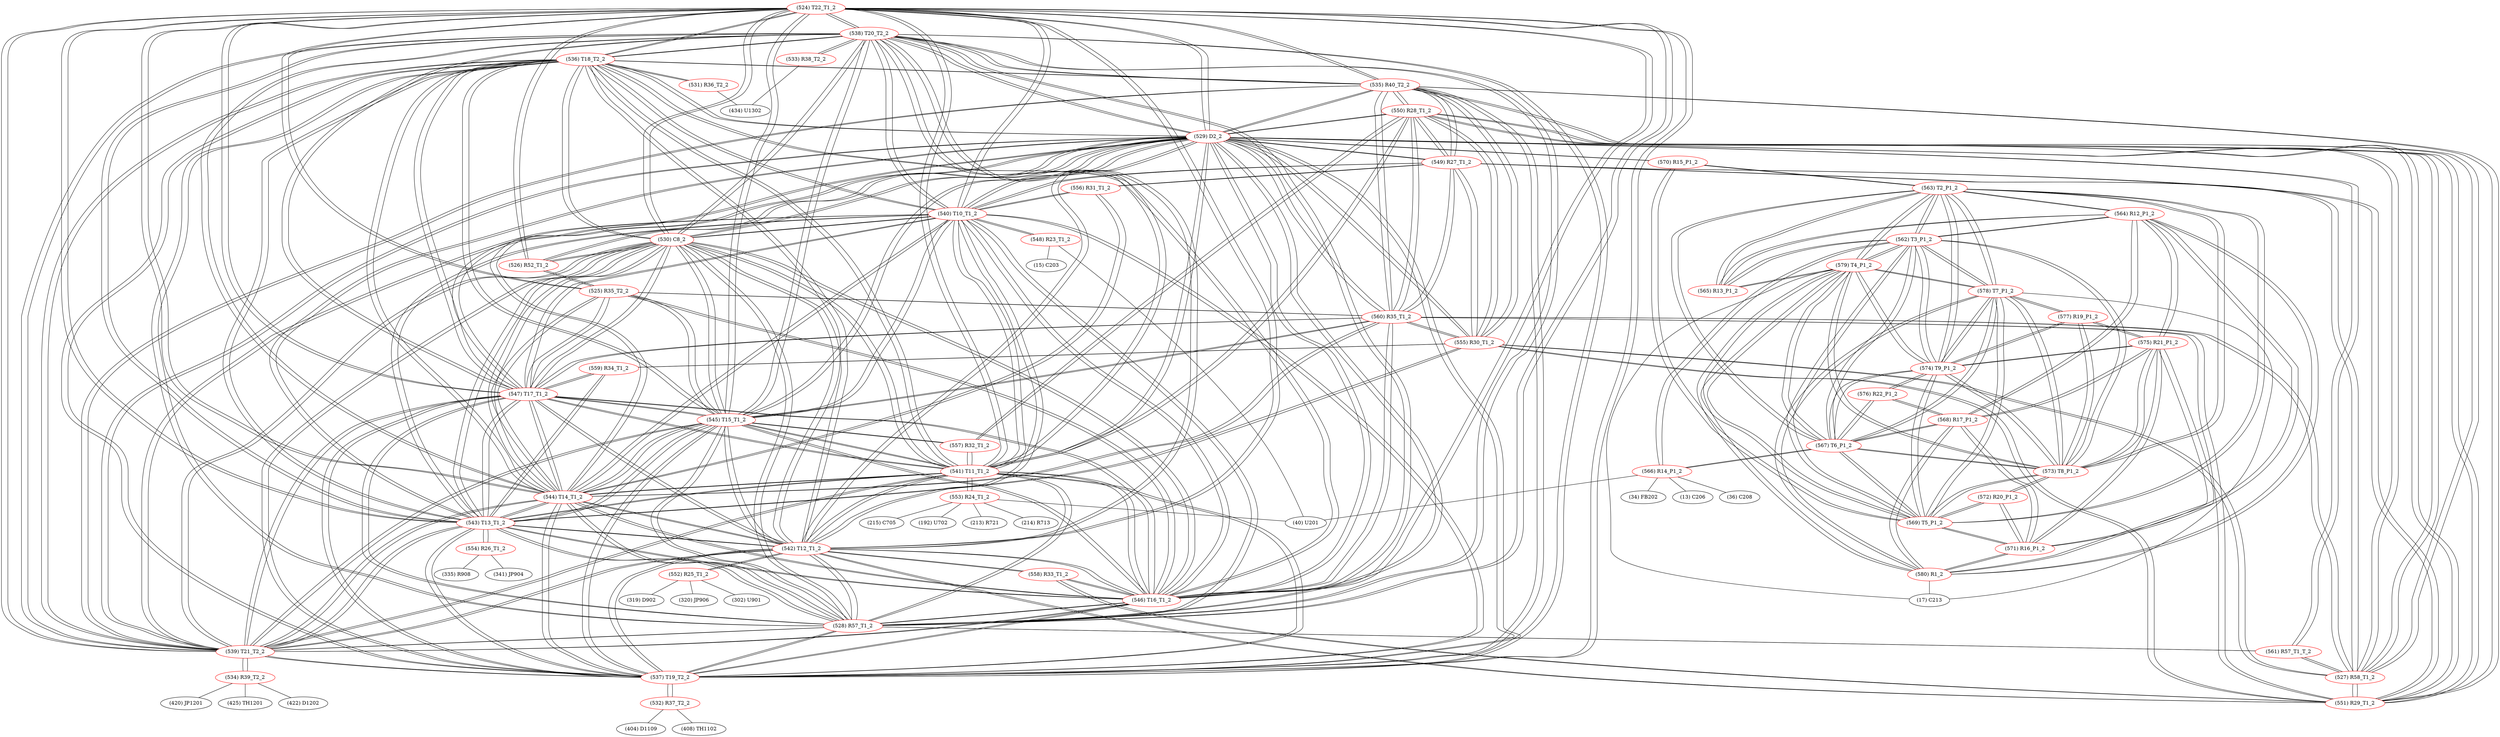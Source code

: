graph {
	524 [label="(524) T22_T1_2" color=red]
	538 [label="(538) T20_T2_2"]
	536 [label="(536) T18_T2_2"]
	537 [label="(537) T19_T2_2"]
	539 [label="(539) T21_T2_2"]
	528 [label="(528) R57_T1_2"]
	529 [label="(529) D2_2"]
	541 [label="(541) T11_T1_2"]
	546 [label="(546) T16_T1_2"]
	547 [label="(547) T17_T1_2"]
	540 [label="(540) T10_T1_2"]
	542 [label="(542) T12_T1_2"]
	543 [label="(543) T13_T1_2"]
	544 [label="(544) T14_T1_2"]
	545 [label="(545) T15_T1_2"]
	530 [label="(530) C8_2"]
	535 [label="(535) R40_T2_2"]
	526 [label="(526) R52_T1_2"]
	525 [label="(525) R35_T2_2"]
	525 [label="(525) R35_T2_2" color=red]
	546 [label="(546) T16_T1_2"]
	545 [label="(545) T15_T1_2"]
	560 [label="(560) R35_T1_2"]
	544 [label="(544) T14_T1_2"]
	547 [label="(547) T17_T1_2"]
	526 [label="(526) R52_T1_2"]
	524 [label="(524) T22_T1_2"]
	526 [label="(526) R52_T1_2" color=red]
	529 [label="(529) D2_2"]
	530 [label="(530) C8_2"]
	525 [label="(525) R35_T2_2"]
	524 [label="(524) T22_T1_2"]
	527 [label="(527) R58_T1_2" color=red]
	561 [label="(561) R57_T1_T_2"]
	529 [label="(529) D2_2"]
	551 [label="(551) R29_T1_2"]
	560 [label="(560) R35_T1_2"]
	535 [label="(535) R40_T2_2"]
	555 [label="(555) R30_T1_2"]
	549 [label="(549) R27_T1_2"]
	550 [label="(550) R28_T1_2"]
	528 [label="(528) R57_T1_2" color=red]
	538 [label="(538) T20_T2_2"]
	536 [label="(536) T18_T2_2"]
	537 [label="(537) T19_T2_2"]
	539 [label="(539) T21_T2_2"]
	524 [label="(524) T22_T1_2"]
	529 [label="(529) D2_2"]
	541 [label="(541) T11_T1_2"]
	546 [label="(546) T16_T1_2"]
	547 [label="(547) T17_T1_2"]
	540 [label="(540) T10_T1_2"]
	542 [label="(542) T12_T1_2"]
	543 [label="(543) T13_T1_2"]
	544 [label="(544) T14_T1_2"]
	545 [label="(545) T15_T1_2"]
	530 [label="(530) C8_2"]
	561 [label="(561) R57_T1_T_2"]
	529 [label="(529) D2_2" color=red]
	538 [label="(538) T20_T2_2"]
	536 [label="(536) T18_T2_2"]
	537 [label="(537) T19_T2_2"]
	539 [label="(539) T21_T2_2"]
	528 [label="(528) R57_T1_2"]
	524 [label="(524) T22_T1_2"]
	541 [label="(541) T11_T1_2"]
	546 [label="(546) T16_T1_2"]
	547 [label="(547) T17_T1_2"]
	540 [label="(540) T10_T1_2"]
	542 [label="(542) T12_T1_2"]
	543 [label="(543) T13_T1_2"]
	544 [label="(544) T14_T1_2"]
	545 [label="(545) T15_T1_2"]
	530 [label="(530) C8_2"]
	526 [label="(526) R52_T1_2"]
	527 [label="(527) R58_T1_2"]
	561 [label="(561) R57_T1_T_2"]
	551 [label="(551) R29_T1_2"]
	560 [label="(560) R35_T1_2"]
	535 [label="(535) R40_T2_2"]
	555 [label="(555) R30_T1_2"]
	549 [label="(549) R27_T1_2"]
	550 [label="(550) R28_T1_2"]
	570 [label="(570) R15_P1_2"]
	530 [label="(530) C8_2" color=red]
	538 [label="(538) T20_T2_2"]
	536 [label="(536) T18_T2_2"]
	537 [label="(537) T19_T2_2"]
	539 [label="(539) T21_T2_2"]
	528 [label="(528) R57_T1_2"]
	524 [label="(524) T22_T1_2"]
	529 [label="(529) D2_2"]
	541 [label="(541) T11_T1_2"]
	546 [label="(546) T16_T1_2"]
	547 [label="(547) T17_T1_2"]
	540 [label="(540) T10_T1_2"]
	542 [label="(542) T12_T1_2"]
	543 [label="(543) T13_T1_2"]
	544 [label="(544) T14_T1_2"]
	545 [label="(545) T15_T1_2"]
	526 [label="(526) R52_T1_2"]
	531 [label="(531) R36_T2_2" color=red]
	434 [label="(434) U1302"]
	536 [label="(536) T18_T2_2"]
	532 [label="(532) R37_T2_2" color=red]
	404 [label="(404) D1109"]
	408 [label="(408) TH1102"]
	537 [label="(537) T19_T2_2"]
	533 [label="(533) R38_T2_2" color=red]
	434 [label="(434) U1302"]
	538 [label="(538) T20_T2_2"]
	534 [label="(534) R39_T2_2" color=red]
	425 [label="(425) TH1201"]
	422 [label="(422) D1202"]
	420 [label="(420) JP1201"]
	539 [label="(539) T21_T2_2"]
	535 [label="(535) R40_T2_2" color=red]
	551 [label="(551) R29_T1_2"]
	560 [label="(560) R35_T1_2"]
	555 [label="(555) R30_T1_2"]
	529 [label="(529) D2_2"]
	527 [label="(527) R58_T1_2"]
	549 [label="(549) R27_T1_2"]
	550 [label="(550) R28_T1_2"]
	524 [label="(524) T22_T1_2"]
	537 [label="(537) T19_T2_2"]
	536 [label="(536) T18_T2_2"]
	539 [label="(539) T21_T2_2"]
	538 [label="(538) T20_T2_2"]
	536 [label="(536) T18_T2_2" color=red]
	538 [label="(538) T20_T2_2"]
	537 [label="(537) T19_T2_2"]
	539 [label="(539) T21_T2_2"]
	528 [label="(528) R57_T1_2"]
	524 [label="(524) T22_T1_2"]
	529 [label="(529) D2_2"]
	541 [label="(541) T11_T1_2"]
	546 [label="(546) T16_T1_2"]
	547 [label="(547) T17_T1_2"]
	540 [label="(540) T10_T1_2"]
	542 [label="(542) T12_T1_2"]
	543 [label="(543) T13_T1_2"]
	544 [label="(544) T14_T1_2"]
	545 [label="(545) T15_T1_2"]
	530 [label="(530) C8_2"]
	535 [label="(535) R40_T2_2"]
	531 [label="(531) R36_T2_2"]
	537 [label="(537) T19_T2_2" color=red]
	538 [label="(538) T20_T2_2"]
	536 [label="(536) T18_T2_2"]
	539 [label="(539) T21_T2_2"]
	528 [label="(528) R57_T1_2"]
	524 [label="(524) T22_T1_2"]
	529 [label="(529) D2_2"]
	541 [label="(541) T11_T1_2"]
	546 [label="(546) T16_T1_2"]
	547 [label="(547) T17_T1_2"]
	540 [label="(540) T10_T1_2"]
	542 [label="(542) T12_T1_2"]
	543 [label="(543) T13_T1_2"]
	544 [label="(544) T14_T1_2"]
	545 [label="(545) T15_T1_2"]
	530 [label="(530) C8_2"]
	535 [label="(535) R40_T2_2"]
	532 [label="(532) R37_T2_2"]
	538 [label="(538) T20_T2_2" color=red]
	536 [label="(536) T18_T2_2"]
	537 [label="(537) T19_T2_2"]
	539 [label="(539) T21_T2_2"]
	528 [label="(528) R57_T1_2"]
	524 [label="(524) T22_T1_2"]
	529 [label="(529) D2_2"]
	541 [label="(541) T11_T1_2"]
	546 [label="(546) T16_T1_2"]
	547 [label="(547) T17_T1_2"]
	540 [label="(540) T10_T1_2"]
	542 [label="(542) T12_T1_2"]
	543 [label="(543) T13_T1_2"]
	544 [label="(544) T14_T1_2"]
	545 [label="(545) T15_T1_2"]
	530 [label="(530) C8_2"]
	535 [label="(535) R40_T2_2"]
	533 [label="(533) R38_T2_2"]
	539 [label="(539) T21_T2_2" color=red]
	538 [label="(538) T20_T2_2"]
	536 [label="(536) T18_T2_2"]
	537 [label="(537) T19_T2_2"]
	528 [label="(528) R57_T1_2"]
	524 [label="(524) T22_T1_2"]
	529 [label="(529) D2_2"]
	541 [label="(541) T11_T1_2"]
	546 [label="(546) T16_T1_2"]
	547 [label="(547) T17_T1_2"]
	540 [label="(540) T10_T1_2"]
	542 [label="(542) T12_T1_2"]
	543 [label="(543) T13_T1_2"]
	544 [label="(544) T14_T1_2"]
	545 [label="(545) T15_T1_2"]
	530 [label="(530) C8_2"]
	535 [label="(535) R40_T2_2"]
	534 [label="(534) R39_T2_2"]
	540 [label="(540) T10_T1_2" color=red]
	538 [label="(538) T20_T2_2"]
	536 [label="(536) T18_T2_2"]
	537 [label="(537) T19_T2_2"]
	539 [label="(539) T21_T2_2"]
	528 [label="(528) R57_T1_2"]
	524 [label="(524) T22_T1_2"]
	529 [label="(529) D2_2"]
	541 [label="(541) T11_T1_2"]
	546 [label="(546) T16_T1_2"]
	547 [label="(547) T17_T1_2"]
	542 [label="(542) T12_T1_2"]
	543 [label="(543) T13_T1_2"]
	544 [label="(544) T14_T1_2"]
	545 [label="(545) T15_T1_2"]
	530 [label="(530) C8_2"]
	548 [label="(548) R23_T1_2"]
	556 [label="(556) R31_T1_2"]
	549 [label="(549) R27_T1_2"]
	541 [label="(541) T11_T1_2" color=red]
	538 [label="(538) T20_T2_2"]
	536 [label="(536) T18_T2_2"]
	537 [label="(537) T19_T2_2"]
	539 [label="(539) T21_T2_2"]
	528 [label="(528) R57_T1_2"]
	524 [label="(524) T22_T1_2"]
	529 [label="(529) D2_2"]
	546 [label="(546) T16_T1_2"]
	547 [label="(547) T17_T1_2"]
	540 [label="(540) T10_T1_2"]
	542 [label="(542) T12_T1_2"]
	543 [label="(543) T13_T1_2"]
	544 [label="(544) T14_T1_2"]
	545 [label="(545) T15_T1_2"]
	530 [label="(530) C8_2"]
	553 [label="(553) R24_T1_2"]
	557 [label="(557) R32_T1_2"]
	550 [label="(550) R28_T1_2"]
	542 [label="(542) T12_T1_2" color=red]
	538 [label="(538) T20_T2_2"]
	536 [label="(536) T18_T2_2"]
	537 [label="(537) T19_T2_2"]
	539 [label="(539) T21_T2_2"]
	528 [label="(528) R57_T1_2"]
	524 [label="(524) T22_T1_2"]
	529 [label="(529) D2_2"]
	541 [label="(541) T11_T1_2"]
	546 [label="(546) T16_T1_2"]
	547 [label="(547) T17_T1_2"]
	540 [label="(540) T10_T1_2"]
	543 [label="(543) T13_T1_2"]
	544 [label="(544) T14_T1_2"]
	545 [label="(545) T15_T1_2"]
	530 [label="(530) C8_2"]
	558 [label="(558) R33_T1_2"]
	551 [label="(551) R29_T1_2"]
	552 [label="(552) R25_T1_2"]
	543 [label="(543) T13_T1_2" color=red]
	538 [label="(538) T20_T2_2"]
	536 [label="(536) T18_T2_2"]
	537 [label="(537) T19_T2_2"]
	539 [label="(539) T21_T2_2"]
	528 [label="(528) R57_T1_2"]
	524 [label="(524) T22_T1_2"]
	529 [label="(529) D2_2"]
	541 [label="(541) T11_T1_2"]
	546 [label="(546) T16_T1_2"]
	547 [label="(547) T17_T1_2"]
	540 [label="(540) T10_T1_2"]
	542 [label="(542) T12_T1_2"]
	544 [label="(544) T14_T1_2"]
	545 [label="(545) T15_T1_2"]
	530 [label="(530) C8_2"]
	555 [label="(555) R30_T1_2"]
	559 [label="(559) R34_T1_2"]
	554 [label="(554) R26_T1_2"]
	544 [label="(544) T14_T1_2" color=red]
	538 [label="(538) T20_T2_2"]
	536 [label="(536) T18_T2_2"]
	537 [label="(537) T19_T2_2"]
	539 [label="(539) T21_T2_2"]
	528 [label="(528) R57_T1_2"]
	524 [label="(524) T22_T1_2"]
	529 [label="(529) D2_2"]
	541 [label="(541) T11_T1_2"]
	546 [label="(546) T16_T1_2"]
	547 [label="(547) T17_T1_2"]
	540 [label="(540) T10_T1_2"]
	542 [label="(542) T12_T1_2"]
	543 [label="(543) T13_T1_2"]
	545 [label="(545) T15_T1_2"]
	530 [label="(530) C8_2"]
	560 [label="(560) R35_T1_2"]
	525 [label="(525) R35_T2_2"]
	556 [label="(556) R31_T1_2"]
	545 [label="(545) T15_T1_2" color=red]
	538 [label="(538) T20_T2_2"]
	536 [label="(536) T18_T2_2"]
	537 [label="(537) T19_T2_2"]
	539 [label="(539) T21_T2_2"]
	528 [label="(528) R57_T1_2"]
	524 [label="(524) T22_T1_2"]
	529 [label="(529) D2_2"]
	541 [label="(541) T11_T1_2"]
	546 [label="(546) T16_T1_2"]
	547 [label="(547) T17_T1_2"]
	540 [label="(540) T10_T1_2"]
	542 [label="(542) T12_T1_2"]
	543 [label="(543) T13_T1_2"]
	544 [label="(544) T14_T1_2"]
	530 [label="(530) C8_2"]
	560 [label="(560) R35_T1_2"]
	525 [label="(525) R35_T2_2"]
	557 [label="(557) R32_T1_2"]
	546 [label="(546) T16_T1_2" color=red]
	538 [label="(538) T20_T2_2"]
	536 [label="(536) T18_T2_2"]
	537 [label="(537) T19_T2_2"]
	539 [label="(539) T21_T2_2"]
	528 [label="(528) R57_T1_2"]
	524 [label="(524) T22_T1_2"]
	529 [label="(529) D2_2"]
	541 [label="(541) T11_T1_2"]
	547 [label="(547) T17_T1_2"]
	540 [label="(540) T10_T1_2"]
	542 [label="(542) T12_T1_2"]
	543 [label="(543) T13_T1_2"]
	544 [label="(544) T14_T1_2"]
	545 [label="(545) T15_T1_2"]
	530 [label="(530) C8_2"]
	560 [label="(560) R35_T1_2"]
	525 [label="(525) R35_T2_2"]
	558 [label="(558) R33_T1_2"]
	547 [label="(547) T17_T1_2" color=red]
	538 [label="(538) T20_T2_2"]
	536 [label="(536) T18_T2_2"]
	537 [label="(537) T19_T2_2"]
	539 [label="(539) T21_T2_2"]
	528 [label="(528) R57_T1_2"]
	524 [label="(524) T22_T1_2"]
	529 [label="(529) D2_2"]
	541 [label="(541) T11_T1_2"]
	546 [label="(546) T16_T1_2"]
	540 [label="(540) T10_T1_2"]
	542 [label="(542) T12_T1_2"]
	543 [label="(543) T13_T1_2"]
	544 [label="(544) T14_T1_2"]
	545 [label="(545) T15_T1_2"]
	530 [label="(530) C8_2"]
	560 [label="(560) R35_T1_2"]
	525 [label="(525) R35_T2_2"]
	559 [label="(559) R34_T1_2"]
	548 [label="(548) R23_T1_2" color=red]
	15 [label="(15) C203"]
	40 [label="(40) U201"]
	540 [label="(540) T10_T1_2"]
	549 [label="(549) R27_T1_2" color=red]
	551 [label="(551) R29_T1_2"]
	560 [label="(560) R35_T1_2"]
	535 [label="(535) R40_T2_2"]
	555 [label="(555) R30_T1_2"]
	529 [label="(529) D2_2"]
	527 [label="(527) R58_T1_2"]
	550 [label="(550) R28_T1_2"]
	540 [label="(540) T10_T1_2"]
	556 [label="(556) R31_T1_2"]
	550 [label="(550) R28_T1_2" color=red]
	551 [label="(551) R29_T1_2"]
	560 [label="(560) R35_T1_2"]
	535 [label="(535) R40_T2_2"]
	555 [label="(555) R30_T1_2"]
	529 [label="(529) D2_2"]
	527 [label="(527) R58_T1_2"]
	549 [label="(549) R27_T1_2"]
	557 [label="(557) R32_T1_2"]
	541 [label="(541) T11_T1_2"]
	551 [label="(551) R29_T1_2" color=red]
	560 [label="(560) R35_T1_2"]
	535 [label="(535) R40_T2_2"]
	555 [label="(555) R30_T1_2"]
	529 [label="(529) D2_2"]
	527 [label="(527) R58_T1_2"]
	549 [label="(549) R27_T1_2"]
	550 [label="(550) R28_T1_2"]
	558 [label="(558) R33_T1_2"]
	542 [label="(542) T12_T1_2"]
	552 [label="(552) R25_T1_2" color=red]
	302 [label="(302) U901"]
	319 [label="(319) D902"]
	320 [label="(320) JP906"]
	542 [label="(542) T12_T1_2"]
	553 [label="(553) R24_T1_2" color=red]
	214 [label="(214) R713"]
	215 [label="(215) C705"]
	192 [label="(192) U702"]
	213 [label="(213) R721"]
	40 [label="(40) U201"]
	541 [label="(541) T11_T1_2"]
	554 [label="(554) R26_T1_2" color=red]
	335 [label="(335) R908"]
	341 [label="(341) JP904"]
	543 [label="(543) T13_T1_2"]
	555 [label="(555) R30_T1_2" color=red]
	551 [label="(551) R29_T1_2"]
	560 [label="(560) R35_T1_2"]
	535 [label="(535) R40_T2_2"]
	529 [label="(529) D2_2"]
	527 [label="(527) R58_T1_2"]
	549 [label="(549) R27_T1_2"]
	550 [label="(550) R28_T1_2"]
	559 [label="(559) R34_T1_2"]
	543 [label="(543) T13_T1_2"]
	556 [label="(556) R31_T1_2" color=red]
	540 [label="(540) T10_T1_2"]
	549 [label="(549) R27_T1_2"]
	544 [label="(544) T14_T1_2"]
	557 [label="(557) R32_T1_2" color=red]
	545 [label="(545) T15_T1_2"]
	550 [label="(550) R28_T1_2"]
	541 [label="(541) T11_T1_2"]
	558 [label="(558) R33_T1_2" color=red]
	546 [label="(546) T16_T1_2"]
	551 [label="(551) R29_T1_2"]
	542 [label="(542) T12_T1_2"]
	559 [label="(559) R34_T1_2" color=red]
	547 [label="(547) T17_T1_2"]
	555 [label="(555) R30_T1_2"]
	543 [label="(543) T13_T1_2"]
	560 [label="(560) R35_T1_2" color=red]
	551 [label="(551) R29_T1_2"]
	535 [label="(535) R40_T2_2"]
	555 [label="(555) R30_T1_2"]
	529 [label="(529) D2_2"]
	527 [label="(527) R58_T1_2"]
	549 [label="(549) R27_T1_2"]
	550 [label="(550) R28_T1_2"]
	546 [label="(546) T16_T1_2"]
	545 [label="(545) T15_T1_2"]
	544 [label="(544) T14_T1_2"]
	547 [label="(547) T17_T1_2"]
	525 [label="(525) R35_T2_2"]
	561 [label="(561) R57_T1_T_2" color=red]
	527 [label="(527) R58_T1_2"]
	529 [label="(529) D2_2"]
	528 [label="(528) R57_T1_2"]
	562 [label="(562) T3_P1_2" color=red]
	579 [label="(579) T4_P1_2"]
	578 [label="(578) T7_P1_2"]
	569 [label="(569) T5_P1_2"]
	574 [label="(574) T9_P1_2"]
	573 [label="(573) T8_P1_2"]
	567 [label="(567) T6_P1_2"]
	563 [label="(563) T2_P1_2"]
	566 [label="(566) R14_P1_2"]
	565 [label="(565) R13_P1_2"]
	564 [label="(564) R12_P1_2"]
	563 [label="(563) T2_P1_2" color=red]
	562 [label="(562) T3_P1_2"]
	579 [label="(579) T4_P1_2"]
	578 [label="(578) T7_P1_2"]
	569 [label="(569) T5_P1_2"]
	574 [label="(574) T9_P1_2"]
	573 [label="(573) T8_P1_2"]
	567 [label="(567) T6_P1_2"]
	565 [label="(565) R13_P1_2"]
	564 [label="(564) R12_P1_2"]
	570 [label="(570) R15_P1_2"]
	564 [label="(564) R12_P1_2" color=red]
	575 [label="(575) R21_P1_2"]
	571 [label="(571) R16_P1_2"]
	568 [label="(568) R17_P1_2"]
	580 [label="(580) R1_2"]
	565 [label="(565) R13_P1_2"]
	562 [label="(562) T3_P1_2"]
	563 [label="(563) T2_P1_2"]
	565 [label="(565) R13_P1_2" color=red]
	579 [label="(579) T4_P1_2"]
	562 [label="(562) T3_P1_2"]
	564 [label="(564) R12_P1_2"]
	563 [label="(563) T2_P1_2"]
	566 [label="(566) R14_P1_2" color=red]
	34 [label="(34) FB202"]
	13 [label="(13) C206"]
	40 [label="(40) U201"]
	36 [label="(36) C208"]
	562 [label="(562) T3_P1_2"]
	567 [label="(567) T6_P1_2"]
	567 [label="(567) T6_P1_2" color=red]
	562 [label="(562) T3_P1_2"]
	579 [label="(579) T4_P1_2"]
	578 [label="(578) T7_P1_2"]
	569 [label="(569) T5_P1_2"]
	574 [label="(574) T9_P1_2"]
	573 [label="(573) T8_P1_2"]
	563 [label="(563) T2_P1_2"]
	566 [label="(566) R14_P1_2"]
	576 [label="(576) R22_P1_2"]
	568 [label="(568) R17_P1_2"]
	568 [label="(568) R17_P1_2" color=red]
	575 [label="(575) R21_P1_2"]
	571 [label="(571) R16_P1_2"]
	564 [label="(564) R12_P1_2"]
	580 [label="(580) R1_2"]
	576 [label="(576) R22_P1_2"]
	567 [label="(567) T6_P1_2"]
	569 [label="(569) T5_P1_2" color=red]
	562 [label="(562) T3_P1_2"]
	579 [label="(579) T4_P1_2"]
	578 [label="(578) T7_P1_2"]
	574 [label="(574) T9_P1_2"]
	573 [label="(573) T8_P1_2"]
	567 [label="(567) T6_P1_2"]
	563 [label="(563) T2_P1_2"]
	570 [label="(570) R15_P1_2"]
	571 [label="(571) R16_P1_2"]
	572 [label="(572) R20_P1_2"]
	570 [label="(570) R15_P1_2" color=red]
	529 [label="(529) D2_2"]
	563 [label="(563) T2_P1_2"]
	569 [label="(569) T5_P1_2"]
	571 [label="(571) R16_P1_2" color=red]
	575 [label="(575) R21_P1_2"]
	564 [label="(564) R12_P1_2"]
	568 [label="(568) R17_P1_2"]
	580 [label="(580) R1_2"]
	569 [label="(569) T5_P1_2"]
	572 [label="(572) R20_P1_2"]
	572 [label="(572) R20_P1_2" color=red]
	573 [label="(573) T8_P1_2"]
	571 [label="(571) R16_P1_2"]
	569 [label="(569) T5_P1_2"]
	573 [label="(573) T8_P1_2" color=red]
	562 [label="(562) T3_P1_2"]
	579 [label="(579) T4_P1_2"]
	578 [label="(578) T7_P1_2"]
	569 [label="(569) T5_P1_2"]
	574 [label="(574) T9_P1_2"]
	567 [label="(567) T6_P1_2"]
	563 [label="(563) T2_P1_2"]
	575 [label="(575) R21_P1_2"]
	577 [label="(577) R19_P1_2"]
	572 [label="(572) R20_P1_2"]
	574 [label="(574) T9_P1_2" color=red]
	576 [label="(576) R22_P1_2"]
	562 [label="(562) T3_P1_2"]
	579 [label="(579) T4_P1_2"]
	578 [label="(578) T7_P1_2"]
	569 [label="(569) T5_P1_2"]
	573 [label="(573) T8_P1_2"]
	567 [label="(567) T6_P1_2"]
	563 [label="(563) T2_P1_2"]
	575 [label="(575) R21_P1_2"]
	577 [label="(577) R19_P1_2"]
	575 [label="(575) R21_P1_2" color=red]
	571 [label="(571) R16_P1_2"]
	564 [label="(564) R12_P1_2"]
	568 [label="(568) R17_P1_2"]
	580 [label="(580) R1_2"]
	574 [label="(574) T9_P1_2"]
	573 [label="(573) T8_P1_2"]
	577 [label="(577) R19_P1_2"]
	576 [label="(576) R22_P1_2" color=red]
	574 [label="(574) T9_P1_2"]
	567 [label="(567) T6_P1_2"]
	568 [label="(568) R17_P1_2"]
	577 [label="(577) R19_P1_2" color=red]
	574 [label="(574) T9_P1_2"]
	575 [label="(575) R21_P1_2"]
	573 [label="(573) T8_P1_2"]
	578 [label="(578) T7_P1_2"]
	578 [label="(578) T7_P1_2" color=red]
	562 [label="(562) T3_P1_2"]
	579 [label="(579) T4_P1_2"]
	569 [label="(569) T5_P1_2"]
	574 [label="(574) T9_P1_2"]
	573 [label="(573) T8_P1_2"]
	567 [label="(567) T6_P1_2"]
	563 [label="(563) T2_P1_2"]
	580 [label="(580) R1_2"]
	17 [label="(17) C213"]
	577 [label="(577) R19_P1_2"]
	579 [label="(579) T4_P1_2" color=red]
	562 [label="(562) T3_P1_2"]
	578 [label="(578) T7_P1_2"]
	569 [label="(569) T5_P1_2"]
	574 [label="(574) T9_P1_2"]
	573 [label="(573) T8_P1_2"]
	567 [label="(567) T6_P1_2"]
	563 [label="(563) T2_P1_2"]
	565 [label="(565) R13_P1_2"]
	580 [label="(580) R1_2"]
	17 [label="(17) C213"]
	580 [label="(580) R1_2" color=red]
	579 [label="(579) T4_P1_2"]
	578 [label="(578) T7_P1_2"]
	17 [label="(17) C213"]
	575 [label="(575) R21_P1_2"]
	571 [label="(571) R16_P1_2"]
	564 [label="(564) R12_P1_2"]
	568 [label="(568) R17_P1_2"]
	524 -- 538
	524 -- 536
	524 -- 537
	524 -- 539
	524 -- 528
	524 -- 529
	524 -- 541
	524 -- 546
	524 -- 547
	524 -- 540
	524 -- 542
	524 -- 543
	524 -- 544
	524 -- 545
	524 -- 530
	524 -- 535
	524 -- 526
	524 -- 525
	525 -- 546
	525 -- 545
	525 -- 560
	525 -- 544
	525 -- 547
	525 -- 526
	525 -- 524
	526 -- 529
	526 -- 530
	526 -- 525
	526 -- 524
	527 -- 561
	527 -- 529
	527 -- 551
	527 -- 560
	527 -- 535
	527 -- 555
	527 -- 549
	527 -- 550
	528 -- 538
	528 -- 536
	528 -- 537
	528 -- 539
	528 -- 524
	528 -- 529
	528 -- 541
	528 -- 546
	528 -- 547
	528 -- 540
	528 -- 542
	528 -- 543
	528 -- 544
	528 -- 545
	528 -- 530
	528 -- 561
	529 -- 538
	529 -- 536
	529 -- 537
	529 -- 539
	529 -- 528
	529 -- 524
	529 -- 541
	529 -- 546
	529 -- 547
	529 -- 540
	529 -- 542
	529 -- 543
	529 -- 544
	529 -- 545
	529 -- 530
	529 -- 526
	529 -- 527
	529 -- 561
	529 -- 551
	529 -- 560
	529 -- 535
	529 -- 555
	529 -- 549
	529 -- 550
	529 -- 570
	530 -- 538
	530 -- 536
	530 -- 537
	530 -- 539
	530 -- 528
	530 -- 524
	530 -- 529
	530 -- 541
	530 -- 546
	530 -- 547
	530 -- 540
	530 -- 542
	530 -- 543
	530 -- 544
	530 -- 545
	530 -- 526
	531 -- 434
	531 -- 536
	532 -- 404
	532 -- 408
	532 -- 537
	533 -- 434
	533 -- 538
	534 -- 425
	534 -- 422
	534 -- 420
	534 -- 539
	535 -- 551
	535 -- 560
	535 -- 555
	535 -- 529
	535 -- 527
	535 -- 549
	535 -- 550
	535 -- 524
	535 -- 537
	535 -- 536
	535 -- 539
	535 -- 538
	536 -- 538
	536 -- 537
	536 -- 539
	536 -- 528
	536 -- 524
	536 -- 529
	536 -- 541
	536 -- 546
	536 -- 547
	536 -- 540
	536 -- 542
	536 -- 543
	536 -- 544
	536 -- 545
	536 -- 530
	536 -- 535
	536 -- 531
	537 -- 538
	537 -- 536
	537 -- 539
	537 -- 528
	537 -- 524
	537 -- 529
	537 -- 541
	537 -- 546
	537 -- 547
	537 -- 540
	537 -- 542
	537 -- 543
	537 -- 544
	537 -- 545
	537 -- 530
	537 -- 535
	537 -- 532
	538 -- 536
	538 -- 537
	538 -- 539
	538 -- 528
	538 -- 524
	538 -- 529
	538 -- 541
	538 -- 546
	538 -- 547
	538 -- 540
	538 -- 542
	538 -- 543
	538 -- 544
	538 -- 545
	538 -- 530
	538 -- 535
	538 -- 533
	539 -- 538
	539 -- 536
	539 -- 537
	539 -- 528
	539 -- 524
	539 -- 529
	539 -- 541
	539 -- 546
	539 -- 547
	539 -- 540
	539 -- 542
	539 -- 543
	539 -- 544
	539 -- 545
	539 -- 530
	539 -- 535
	539 -- 534
	540 -- 538
	540 -- 536
	540 -- 537
	540 -- 539
	540 -- 528
	540 -- 524
	540 -- 529
	540 -- 541
	540 -- 546
	540 -- 547
	540 -- 542
	540 -- 543
	540 -- 544
	540 -- 545
	540 -- 530
	540 -- 548
	540 -- 556
	540 -- 549
	541 -- 538
	541 -- 536
	541 -- 537
	541 -- 539
	541 -- 528
	541 -- 524
	541 -- 529
	541 -- 546
	541 -- 547
	541 -- 540
	541 -- 542
	541 -- 543
	541 -- 544
	541 -- 545
	541 -- 530
	541 -- 553
	541 -- 557
	541 -- 550
	542 -- 538
	542 -- 536
	542 -- 537
	542 -- 539
	542 -- 528
	542 -- 524
	542 -- 529
	542 -- 541
	542 -- 546
	542 -- 547
	542 -- 540
	542 -- 543
	542 -- 544
	542 -- 545
	542 -- 530
	542 -- 558
	542 -- 551
	542 -- 552
	543 -- 538
	543 -- 536
	543 -- 537
	543 -- 539
	543 -- 528
	543 -- 524
	543 -- 529
	543 -- 541
	543 -- 546
	543 -- 547
	543 -- 540
	543 -- 542
	543 -- 544
	543 -- 545
	543 -- 530
	543 -- 555
	543 -- 559
	543 -- 554
	544 -- 538
	544 -- 536
	544 -- 537
	544 -- 539
	544 -- 528
	544 -- 524
	544 -- 529
	544 -- 541
	544 -- 546
	544 -- 547
	544 -- 540
	544 -- 542
	544 -- 543
	544 -- 545
	544 -- 530
	544 -- 560
	544 -- 525
	544 -- 556
	545 -- 538
	545 -- 536
	545 -- 537
	545 -- 539
	545 -- 528
	545 -- 524
	545 -- 529
	545 -- 541
	545 -- 546
	545 -- 547
	545 -- 540
	545 -- 542
	545 -- 543
	545 -- 544
	545 -- 530
	545 -- 560
	545 -- 525
	545 -- 557
	546 -- 538
	546 -- 536
	546 -- 537
	546 -- 539
	546 -- 528
	546 -- 524
	546 -- 529
	546 -- 541
	546 -- 547
	546 -- 540
	546 -- 542
	546 -- 543
	546 -- 544
	546 -- 545
	546 -- 530
	546 -- 560
	546 -- 525
	546 -- 558
	547 -- 538
	547 -- 536
	547 -- 537
	547 -- 539
	547 -- 528
	547 -- 524
	547 -- 529
	547 -- 541
	547 -- 546
	547 -- 540
	547 -- 542
	547 -- 543
	547 -- 544
	547 -- 545
	547 -- 530
	547 -- 560
	547 -- 525
	547 -- 559
	548 -- 15
	548 -- 40
	548 -- 540
	549 -- 551
	549 -- 560
	549 -- 535
	549 -- 555
	549 -- 529
	549 -- 527
	549 -- 550
	549 -- 540
	549 -- 556
	550 -- 551
	550 -- 560
	550 -- 535
	550 -- 555
	550 -- 529
	550 -- 527
	550 -- 549
	550 -- 557
	550 -- 541
	551 -- 560
	551 -- 535
	551 -- 555
	551 -- 529
	551 -- 527
	551 -- 549
	551 -- 550
	551 -- 558
	551 -- 542
	552 -- 302
	552 -- 319
	552 -- 320
	552 -- 542
	553 -- 214
	553 -- 215
	553 -- 192
	553 -- 213
	553 -- 40
	553 -- 541
	554 -- 335
	554 -- 341
	554 -- 543
	555 -- 551
	555 -- 560
	555 -- 535
	555 -- 529
	555 -- 527
	555 -- 549
	555 -- 550
	555 -- 559
	555 -- 543
	556 -- 540
	556 -- 549
	556 -- 544
	557 -- 545
	557 -- 550
	557 -- 541
	558 -- 546
	558 -- 551
	558 -- 542
	559 -- 547
	559 -- 555
	559 -- 543
	560 -- 551
	560 -- 535
	560 -- 555
	560 -- 529
	560 -- 527
	560 -- 549
	560 -- 550
	560 -- 546
	560 -- 545
	560 -- 544
	560 -- 547
	560 -- 525
	561 -- 527
	561 -- 529
	561 -- 528
	562 -- 579
	562 -- 578
	562 -- 569
	562 -- 574
	562 -- 573
	562 -- 567
	562 -- 563
	562 -- 566
	562 -- 565
	562 -- 564
	563 -- 562
	563 -- 579
	563 -- 578
	563 -- 569
	563 -- 574
	563 -- 573
	563 -- 567
	563 -- 565
	563 -- 564
	563 -- 570
	564 -- 575
	564 -- 571
	564 -- 568
	564 -- 580
	564 -- 565
	564 -- 562
	564 -- 563
	565 -- 579
	565 -- 562
	565 -- 564
	565 -- 563
	566 -- 34
	566 -- 13
	566 -- 40
	566 -- 36
	566 -- 562
	566 -- 567
	567 -- 562
	567 -- 579
	567 -- 578
	567 -- 569
	567 -- 574
	567 -- 573
	567 -- 563
	567 -- 566
	567 -- 576
	567 -- 568
	568 -- 575
	568 -- 571
	568 -- 564
	568 -- 580
	568 -- 576
	568 -- 567
	569 -- 562
	569 -- 579
	569 -- 578
	569 -- 574
	569 -- 573
	569 -- 567
	569 -- 563
	569 -- 570
	569 -- 571
	569 -- 572
	570 -- 529
	570 -- 563
	570 -- 569
	571 -- 575
	571 -- 564
	571 -- 568
	571 -- 580
	571 -- 569
	571 -- 572
	572 -- 573
	572 -- 571
	572 -- 569
	573 -- 562
	573 -- 579
	573 -- 578
	573 -- 569
	573 -- 574
	573 -- 567
	573 -- 563
	573 -- 575
	573 -- 577
	573 -- 572
	574 -- 576
	574 -- 562
	574 -- 579
	574 -- 578
	574 -- 569
	574 -- 573
	574 -- 567
	574 -- 563
	574 -- 575
	574 -- 577
	575 -- 571
	575 -- 564
	575 -- 568
	575 -- 580
	575 -- 574
	575 -- 573
	575 -- 577
	576 -- 574
	576 -- 567
	576 -- 568
	577 -- 574
	577 -- 575
	577 -- 573
	577 -- 578
	578 -- 562
	578 -- 579
	578 -- 569
	578 -- 574
	578 -- 573
	578 -- 567
	578 -- 563
	578 -- 580
	578 -- 17
	578 -- 577
	579 -- 562
	579 -- 578
	579 -- 569
	579 -- 574
	579 -- 573
	579 -- 567
	579 -- 563
	579 -- 565
	579 -- 580
	579 -- 17
	580 -- 579
	580 -- 578
	580 -- 17
	580 -- 575
	580 -- 571
	580 -- 564
	580 -- 568
}